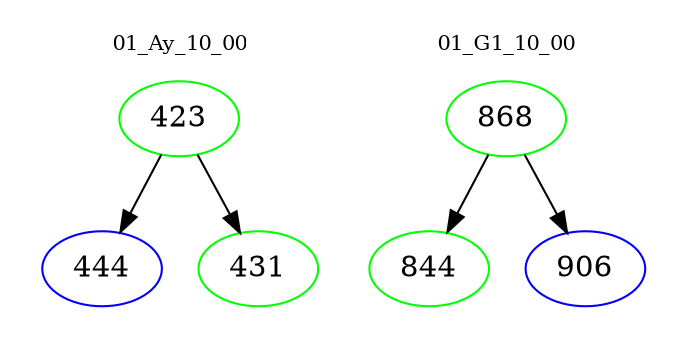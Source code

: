 digraph{
subgraph cluster_0 {
color = white
label = "01_Ay_10_00";
fontsize=10;
T0_423 [label="423", color="green"]
T0_423 -> T0_444 [color="black"]
T0_444 [label="444", color="blue"]
T0_423 -> T0_431 [color="black"]
T0_431 [label="431", color="green"]
}
subgraph cluster_1 {
color = white
label = "01_G1_10_00";
fontsize=10;
T1_868 [label="868", color="green"]
T1_868 -> T1_844 [color="black"]
T1_844 [label="844", color="green"]
T1_868 -> T1_906 [color="black"]
T1_906 [label="906", color="blue"]
}
}
